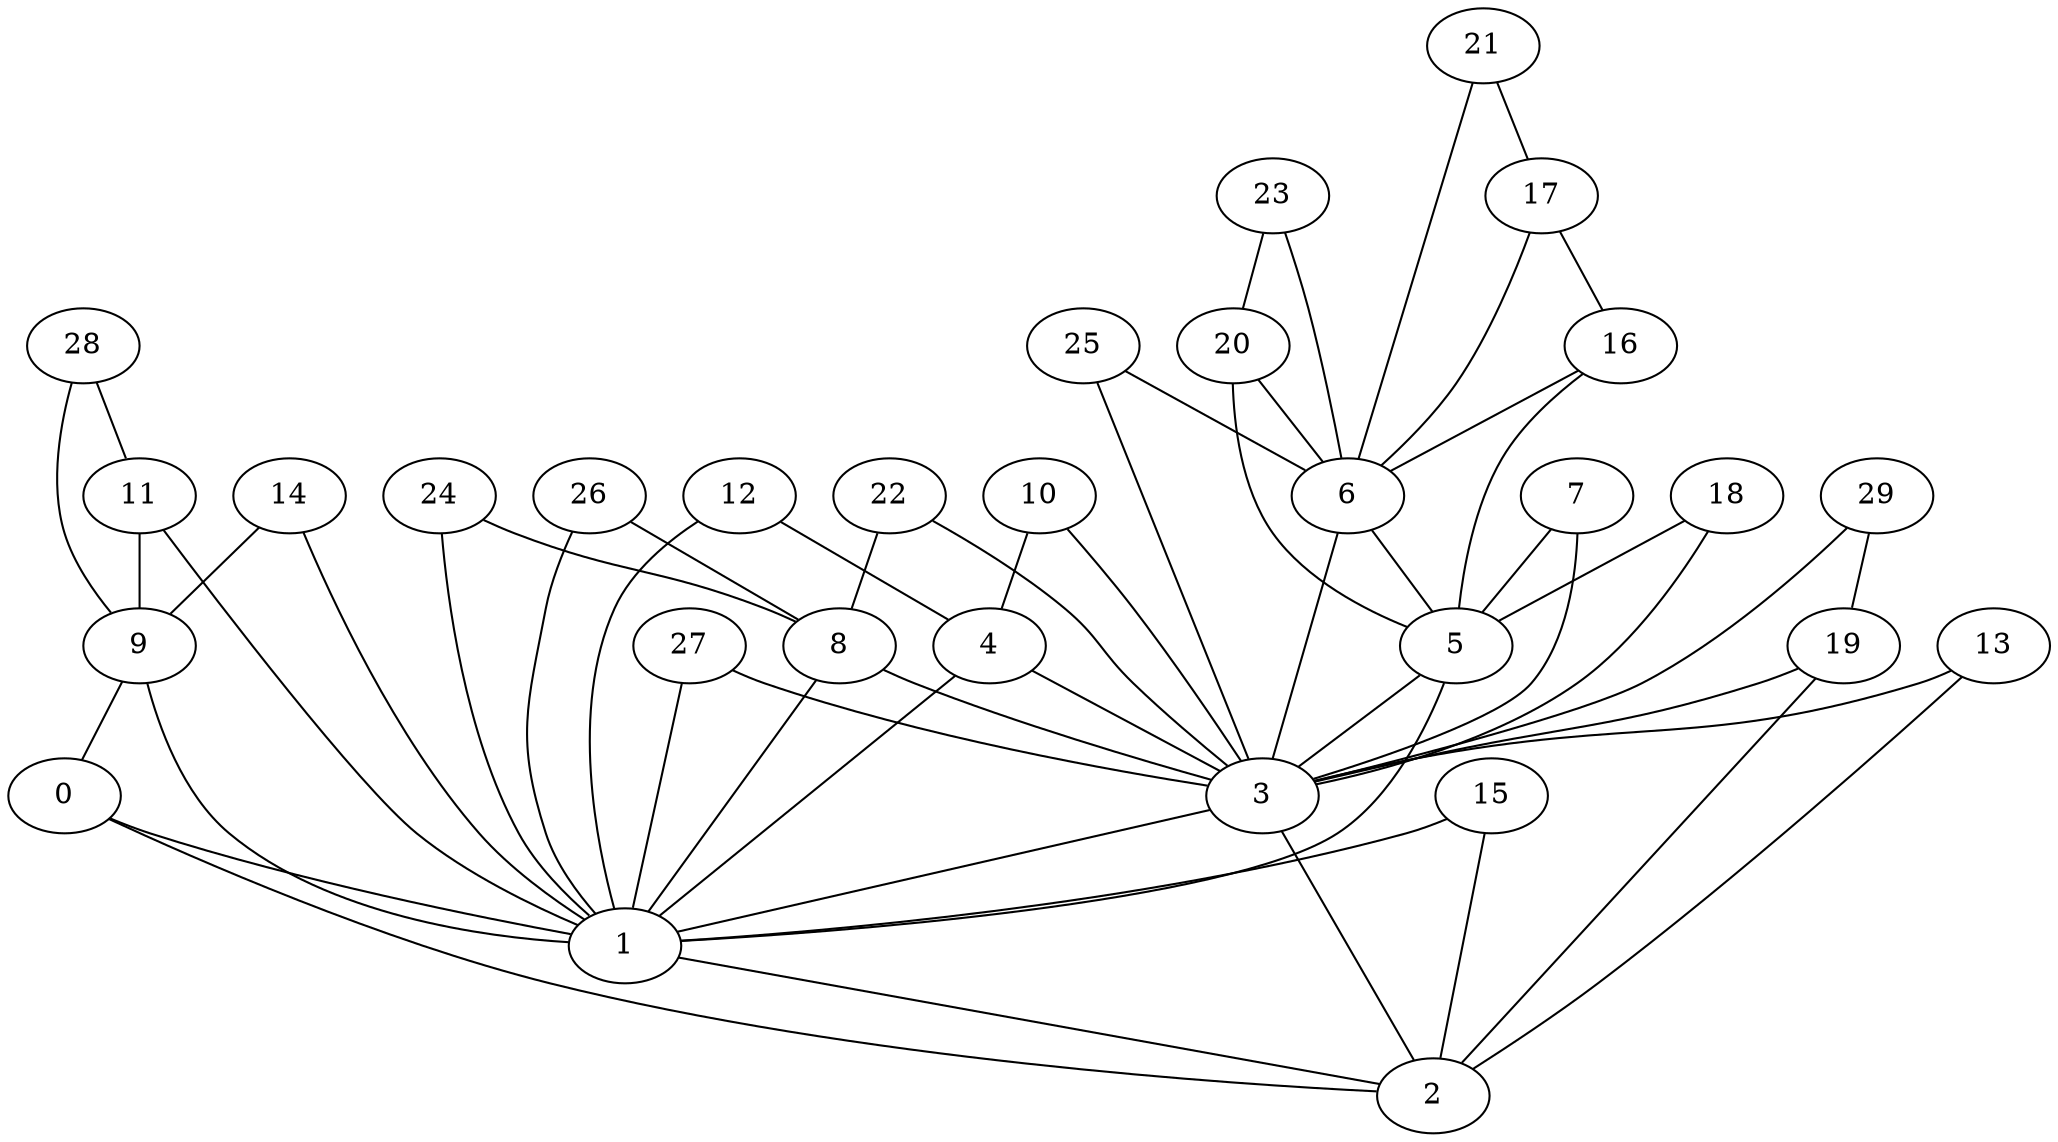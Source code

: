 graph DorMen30 {
0;
1;
2;
3;
4;
5;
6;
7;
8;
9;
10;
11;
12;
13;
14;
15;
16;
17;
18;
19;
20;
21;
22;
23;
24;
25;
26;
27;
28;
29;
0 -- 1;
1 -- 2;
2 -- 0;
3 -- 1;
3 -- 2;
4 -- 3;
4 -- 1;
5 -- 3;
5 -- 1;
6 -- 5;
6 -- 3;
7 -- 5;
7 -- 3;
8 -- 3;
8 -- 1;
9 -- 0;
9 -- 1;
10 -- 4;
10 -- 3;
11 -- 9;
11 -- 1;
12 -- 4;
12 -- 1;
13 -- 3;
13 -- 2;
14 -- 9;
14 -- 1;
15 -- 1;
15 -- 2;
16 -- 6;
16 -- 5;
17 -- 16;
17 -- 6;
18 -- 5;
18 -- 3;
19 -- 3;
19 -- 2;
20 -- 6;
20 -- 5;
21 -- 17;
21 -- 6;
22 -- 8;
22 -- 3;
23 -- 20;
23 -- 6;
24 -- 8;
24 -- 1;
25 -- 6;
25 -- 3;
26 -- 8;
26 -- 1;
27 -- 3;
27 -- 1;
28 -- 11;
28 -- 9;
29 -- 19;
29 -- 3;
}